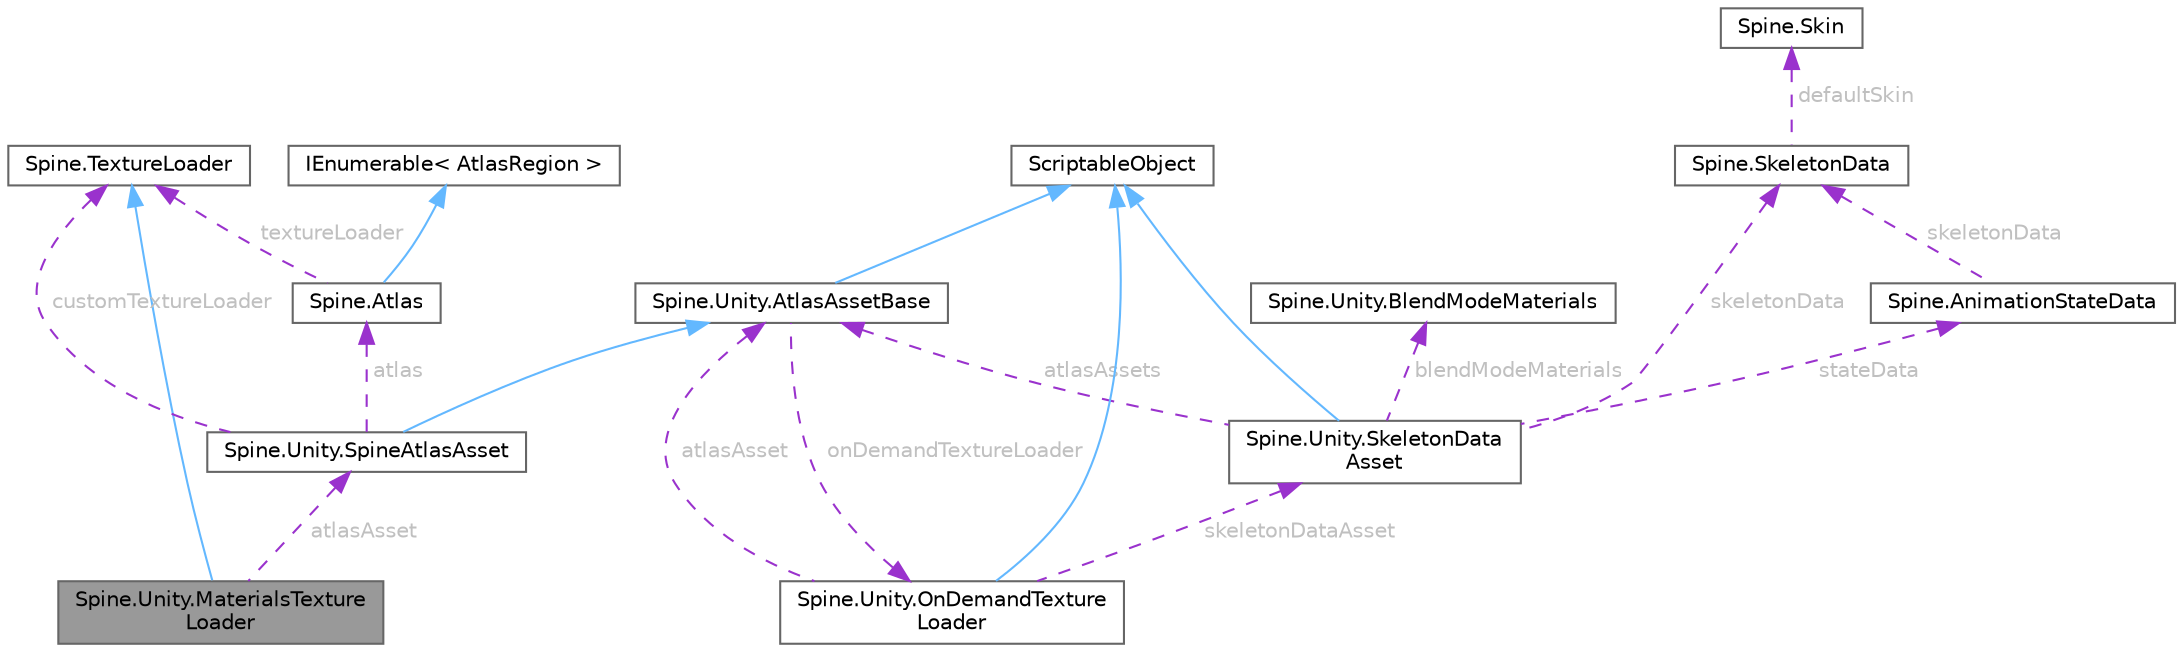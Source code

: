 digraph "Spine.Unity.MaterialsTextureLoader"
{
 // LATEX_PDF_SIZE
  bgcolor="transparent";
  edge [fontname=Helvetica,fontsize=10,labelfontname=Helvetica,labelfontsize=10];
  node [fontname=Helvetica,fontsize=10,shape=box,height=0.2,width=0.4];
  Node1 [id="Node000001",label="Spine.Unity.MaterialsTexture\lLoader",height=0.2,width=0.4,color="gray40", fillcolor="grey60", style="filled", fontcolor="black",tooltip=" "];
  Node2 -> Node1 [id="edge20_Node000001_Node000002",dir="back",color="steelblue1",style="solid",tooltip=" "];
  Node2 [id="Node000002",label="Spine.TextureLoader",height=0.2,width=0.4,color="gray40", fillcolor="white", style="filled",URL="$interface_spine_1_1_texture_loader.html",tooltip=" "];
  Node3 -> Node1 [id="edge21_Node000001_Node000003",dir="back",color="darkorchid3",style="dashed",tooltip=" ",label=" atlasAsset",fontcolor="grey" ];
  Node3 [id="Node000003",label="Spine.Unity.SpineAtlasAsset",height=0.2,width=0.4,color="gray40", fillcolor="white", style="filled",URL="$class_spine_1_1_unity_1_1_spine_atlas_asset.html",tooltip="Loads and stores a Spine atlas and list of materials."];
  Node4 -> Node3 [id="edge22_Node000003_Node000004",dir="back",color="steelblue1",style="solid",tooltip=" "];
  Node4 [id="Node000004",label="Spine.Unity.AtlasAssetBase",height=0.2,width=0.4,color="gray40", fillcolor="white", style="filled",URL="$class_spine_1_1_unity_1_1_atlas_asset_base.html",tooltip=" "];
  Node5 -> Node4 [id="edge23_Node000004_Node000005",dir="back",color="steelblue1",style="solid",tooltip=" "];
  Node5 [id="Node000005",label="ScriptableObject",height=0.2,width=0.4,color="gray40", fillcolor="white", style="filled",tooltip=" "];
  Node6 -> Node4 [id="edge24_Node000004_Node000006",dir="back",color="darkorchid3",style="dashed",tooltip=" ",label=" onDemandTextureLoader",fontcolor="grey" ];
  Node6 [id="Node000006",label="Spine.Unity.OnDemandTexture\lLoader",height=0.2,width=0.4,color="gray40", fillcolor="white", style="filled",URL="$class_spine_1_1_unity_1_1_on_demand_texture_loader.html",tooltip=" "];
  Node5 -> Node6 [id="edge25_Node000006_Node000005",dir="back",color="steelblue1",style="solid",tooltip=" "];
  Node4 -> Node6 [id="edge26_Node000006_Node000004",dir="back",color="darkorchid3",style="dashed",tooltip=" ",label=" atlasAsset",fontcolor="grey" ];
  Node7 -> Node6 [id="edge27_Node000006_Node000007",dir="back",color="darkorchid3",style="dashed",tooltip=" ",label=" skeletonDataAsset",fontcolor="grey" ];
  Node7 [id="Node000007",label="Spine.Unity.SkeletonData\lAsset",height=0.2,width=0.4,color="gray40", fillcolor="white", style="filled",URL="$class_spine_1_1_unity_1_1_skeleton_data_asset.html",tooltip=" "];
  Node5 -> Node7 [id="edge28_Node000007_Node000005",dir="back",color="steelblue1",style="solid",tooltip=" "];
  Node4 -> Node7 [id="edge29_Node000007_Node000004",dir="back",color="darkorchid3",style="dashed",tooltip=" ",label=" atlasAssets",fontcolor="grey" ];
  Node8 -> Node7 [id="edge30_Node000007_Node000008",dir="back",color="darkorchid3",style="dashed",tooltip=" ",label=" blendModeMaterials",fontcolor="grey" ];
  Node8 [id="Node000008",label="Spine.Unity.BlendModeMaterials",height=0.2,width=0.4,color="gray40", fillcolor="white", style="filled",URL="$class_spine_1_1_unity_1_1_blend_mode_materials.html",tooltip=" "];
  Node9 -> Node7 [id="edge31_Node000007_Node000009",dir="back",color="darkorchid3",style="dashed",tooltip=" ",label=" skeletonData",fontcolor="grey" ];
  Node9 [id="Node000009",label="Spine.SkeletonData",height=0.2,width=0.4,color="gray40", fillcolor="white", style="filled",URL="$class_spine_1_1_skeleton_data.html",tooltip="Stores the setup pose and all of the stateless data for a skeleton."];
  Node10 -> Node9 [id="edge32_Node000009_Node000010",dir="back",color="darkorchid3",style="dashed",tooltip=" ",label=" defaultSkin",fontcolor="grey" ];
  Node10 [id="Node000010",label="Spine.Skin",height=0.2,width=0.4,color="gray40", fillcolor="white", style="filled",URL="$class_spine_1_1_skin.html",tooltip="Stores attachments by slot index and attachment name."];
  Node11 -> Node7 [id="edge33_Node000007_Node000011",dir="back",color="darkorchid3",style="dashed",tooltip=" ",label=" stateData",fontcolor="grey" ];
  Node11 [id="Node000011",label="Spine.AnimationStateData",height=0.2,width=0.4,color="gray40", fillcolor="white", style="filled",URL="$class_spine_1_1_animation_state_data.html",tooltip="Stores mix (crossfade) durations to be applied when AnimationState animations are changed."];
  Node9 -> Node11 [id="edge34_Node000011_Node000009",dir="back",color="darkorchid3",style="dashed",tooltip=" ",label=" skeletonData",fontcolor="grey" ];
  Node2 -> Node3 [id="edge35_Node000003_Node000002",dir="back",color="darkorchid3",style="dashed",tooltip=" ",label=" customTextureLoader",fontcolor="grey" ];
  Node12 -> Node3 [id="edge36_Node000003_Node000012",dir="back",color="darkorchid3",style="dashed",tooltip=" ",label=" atlas",fontcolor="grey" ];
  Node12 [id="Node000012",label="Spine.Atlas",height=0.2,width=0.4,color="gray40", fillcolor="white", style="filled",URL="$class_spine_1_1_atlas.html",tooltip=" "];
  Node13 -> Node12 [id="edge37_Node000012_Node000013",dir="back",color="steelblue1",style="solid",tooltip=" "];
  Node13 [id="Node000013",label="IEnumerable\< AtlasRegion \>",height=0.2,width=0.4,color="gray40", fillcolor="white", style="filled",tooltip=" "];
  Node2 -> Node12 [id="edge38_Node000012_Node000002",dir="back",color="darkorchid3",style="dashed",tooltip=" ",label=" textureLoader",fontcolor="grey" ];
}
